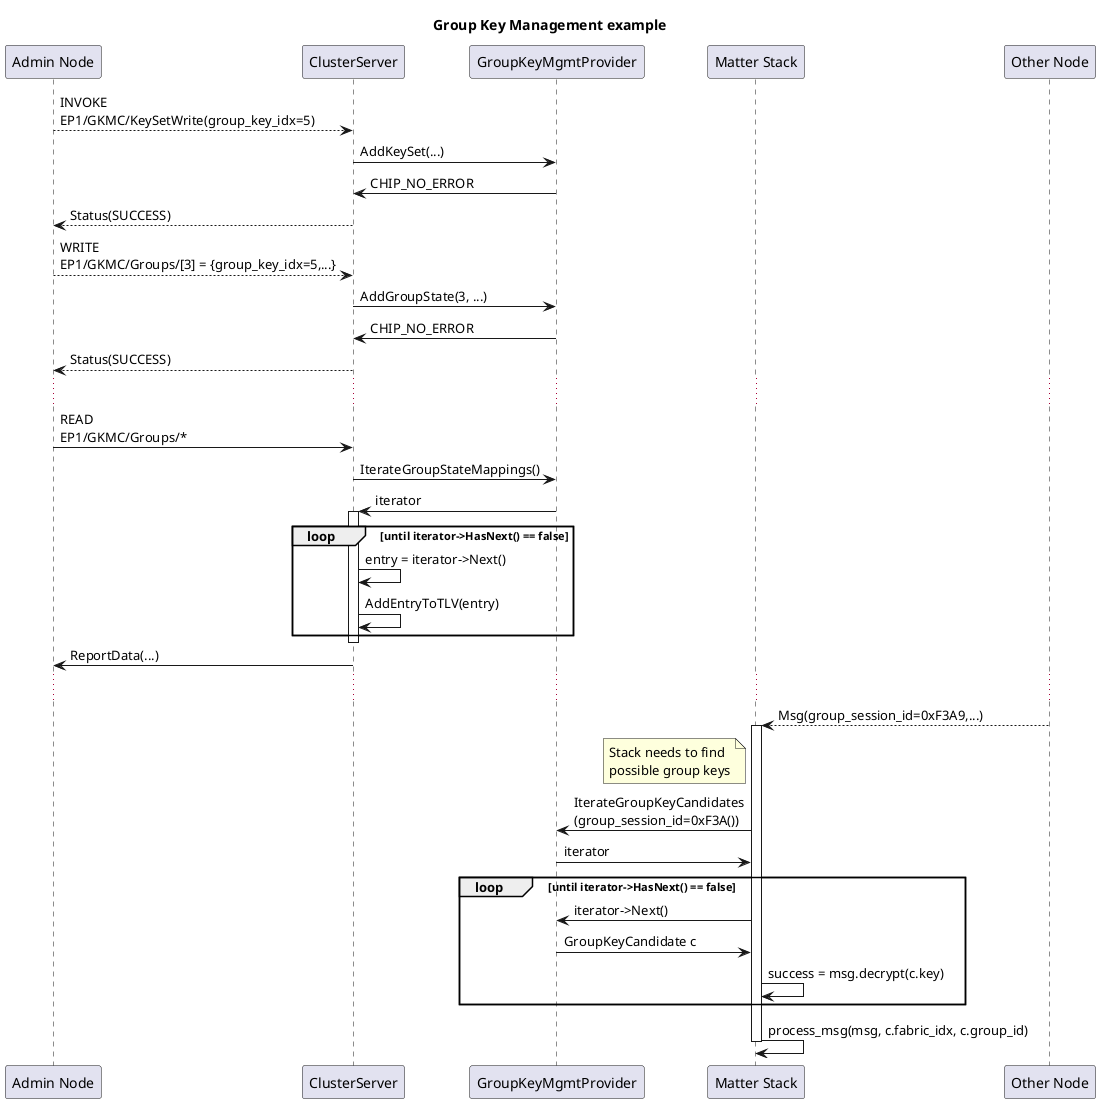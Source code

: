 @startuml

title Group Key Management example
participant "Admin Node" as ADMIN order 10
participant "ClusterServer" as CS order 10
participant "GroupKeyMgmtProvider" as P order 20
participant "Matter Stack" as MS order 30
participant "Other Node" as NODE order 40

ADMIN --> CS: INVOKE\nEP1/GKMC/KeySetWrite(group_key_idx=5)
CS -> P: AddKeySet(...)
P -> CS: CHIP_NO_ERROR
CS --> ADMIN: Status(SUCCESS)

ADMIN --> CS: WRITE\nEP1/GKMC/Groups/[3] = {group_key_idx=5,...}
CS -> P: AddGroupState(3, ...)
P -> CS: CHIP_NO_ERROR
CS --> ADMIN: Status(SUCCESS)

...

ADMIN -> CS: READ\nEP1/GKMC/Groups/*
CS -> P: IterateGroupStateMappings()
P -> CS: iterator
activate CS
  loop until iterator->HasNext() == false
    CS -> CS: entry = iterator->Next()
    CS -> CS: AddEntryToTLV(entry)
  end
deactivate CS
CS -> ADMIN: ReportData(...)

...

NODE --> MS: Msg(group_session_id=0xF3A9,...)
Note left of MS: Stack needs to find\npossible group keys
activate MS
MS -> P: IterateGroupKeyCandidates\n(group_session_id=0xF3A())
P -> MS: iterator

  loop until iterator->HasNext() == false
    MS -> P: iterator->Next()
    P -> MS: GroupKeyCandidate c
    MS -> MS: success = msg.decrypt(c.key)
  end
  MS -> MS: process_msg(msg, c.fabric_idx, c.group_id)
deactivate MS

@enduml